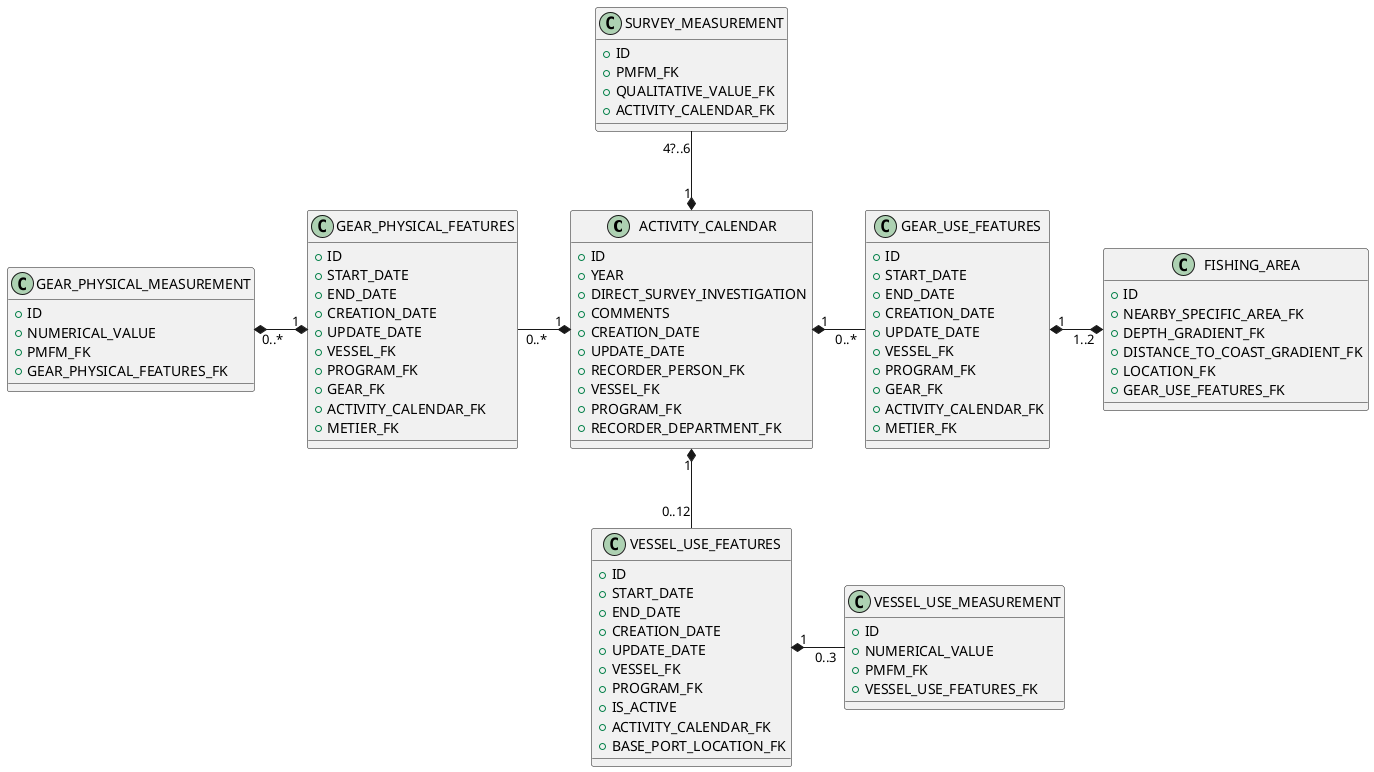 @startuml
'https://plantuml.com/class-diagram

class ACTIVITY_CALENDAR {
+ID
+YEAR
+DIRECT_SURVEY_INVESTIGATION
+COMMENTS
+CREATION_DATE
+UPDATE_DATE
+RECORDER_PERSON_FK
+VESSEL_FK
+PROGRAM_FK
+RECORDER_DEPARTMENT_FK
}

class SURVEY_MEASUREMENT {
+ID
+PMFM_FK
+QUALITATIVE_VALUE_FK
+ACTIVITY_CALENDAR_FK
}

class VESSEL_USE_FEATURES {
+ID
+START_DATE
+END_DATE
+CREATION_DATE
+UPDATE_DATE
+VESSEL_FK
+PROGRAM_FK
+IS_ACTIVE
+ACTIVITY_CALENDAR_FK
+BASE_PORT_LOCATION_FK
}

class VESSEL_USE_MEASUREMENT {
+ID
+NUMERICAL_VALUE
+PMFM_FK
+VESSEL_USE_FEATURES_FK
}

class GEAR_USE_FEATURES {
+ID
+START_DATE
+END_DATE
+CREATION_DATE
+UPDATE_DATE
+VESSEL_FK
+PROGRAM_FK
+GEAR_FK
+ACTIVITY_CALENDAR_FK
+METIER_FK
}

class FISHING_AREA {
+ID
+NEARBY_SPECIFIC_AREA_FK
+DEPTH_GRADIENT_FK
+DISTANCE_TO_COAST_GRADIENT_FK
+LOCATION_FK
+GEAR_USE_FEATURES_FK
}

class GEAR_PHYSICAL_FEATURES {
+ID
+START_DATE
+END_DATE
+CREATION_DATE
+UPDATE_DATE
+VESSEL_FK
+PROGRAM_FK
+GEAR_FK
+ACTIVITY_CALENDAR_FK
+METIER_FK
}

class GEAR_PHYSICAL_MEASUREMENT {
+ID
+NUMERICAL_VALUE
+PMFM_FK
+GEAR_PHYSICAL_FEATURES_FK
}


ACTIVITY_CALENDAR "1" *-up- "4?..6" SURVEY_MEASUREMENT: "     "
ACTIVITY_CALENDAR "1" *-right- "0..*" GEAR_USE_FEATURES: "     "
ACTIVITY_CALENDAR "1" *-down- "0..12" VESSEL_USE_FEATURES: "     "
ACTIVITY_CALENDAR "1" *-left- "0..*" GEAR_PHYSICAL_FEATURES: "     "
VESSEL_USE_FEATURES "1" *-right- "0..3" VESSEL_USE_MEASUREMENT: "     "
GEAR_USE_FEATURES "1" *-right-* "1..2" FISHING_AREA: "     "
GEAR_PHYSICAL_FEATURES "1" *-left-* "0..*" GEAR_PHYSICAL_MEASUREMENT: "     "



@enduml